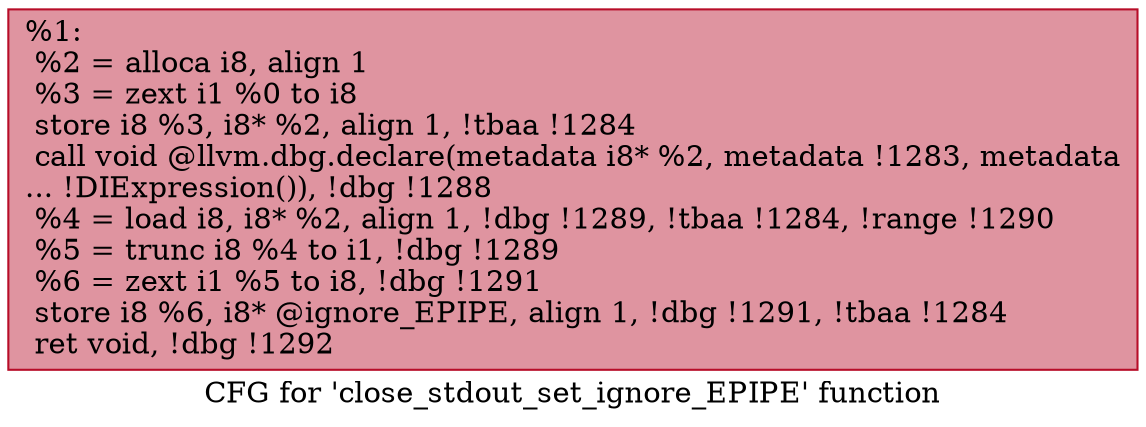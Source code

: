 digraph "CFG for 'close_stdout_set_ignore_EPIPE' function" {
	label="CFG for 'close_stdout_set_ignore_EPIPE' function";

	Node0x2038640 [shape=record,color="#b70d28ff", style=filled, fillcolor="#b70d2870",label="{%1:\l  %2 = alloca i8, align 1\l  %3 = zext i1 %0 to i8\l  store i8 %3, i8* %2, align 1, !tbaa !1284\l  call void @llvm.dbg.declare(metadata i8* %2, metadata !1283, metadata\l... !DIExpression()), !dbg !1288\l  %4 = load i8, i8* %2, align 1, !dbg !1289, !tbaa !1284, !range !1290\l  %5 = trunc i8 %4 to i1, !dbg !1289\l  %6 = zext i1 %5 to i8, !dbg !1291\l  store i8 %6, i8* @ignore_EPIPE, align 1, !dbg !1291, !tbaa !1284\l  ret void, !dbg !1292\l}"];
}
